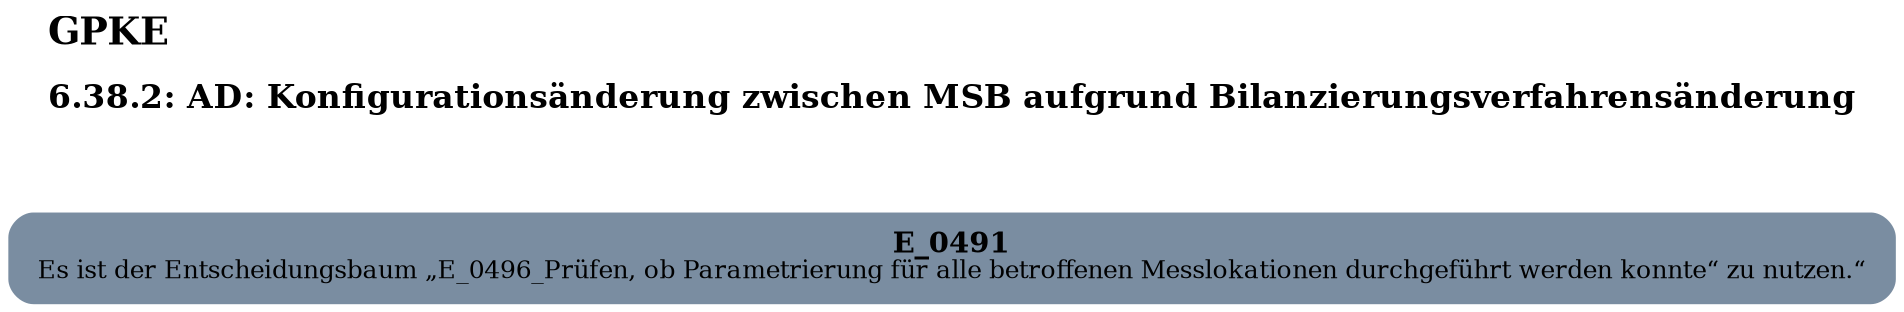 digraph D {
    labelloc="t";
    label=<<B><FONT POINT-SIZE="18">GPKE</FONT></B><BR align="left"/><BR/><B><FONT POINT-SIZE="16">6.38.2: AD: Konfigurationsänderung zwischen MSB aufgrund Bilanzierungsverfahrensänderung</FONT></B><BR align="left"/><BR/><BR/><BR/>>;
    ratio="compress";
    concentrate=true;
    pack=true;
    rankdir=TB;
    packmode="array";
    size="20,20";
    "Empty" [margin="0.2,0.12", shape=box, style="filled,rounded", penwidth=0.0, fillcolor="#7a8da1", label=<<B>E_0491</B><BR align="center"/><FONT point-size="12">Es ist der Entscheidungsbaum „E_0496_Prüfen, ob Parametrierung für alle betroffenen Messlokationen durchgeführt werden konnte“ zu nutzen.“</FONT><BR align="center"/>>];


    bgcolor="transparent";
}